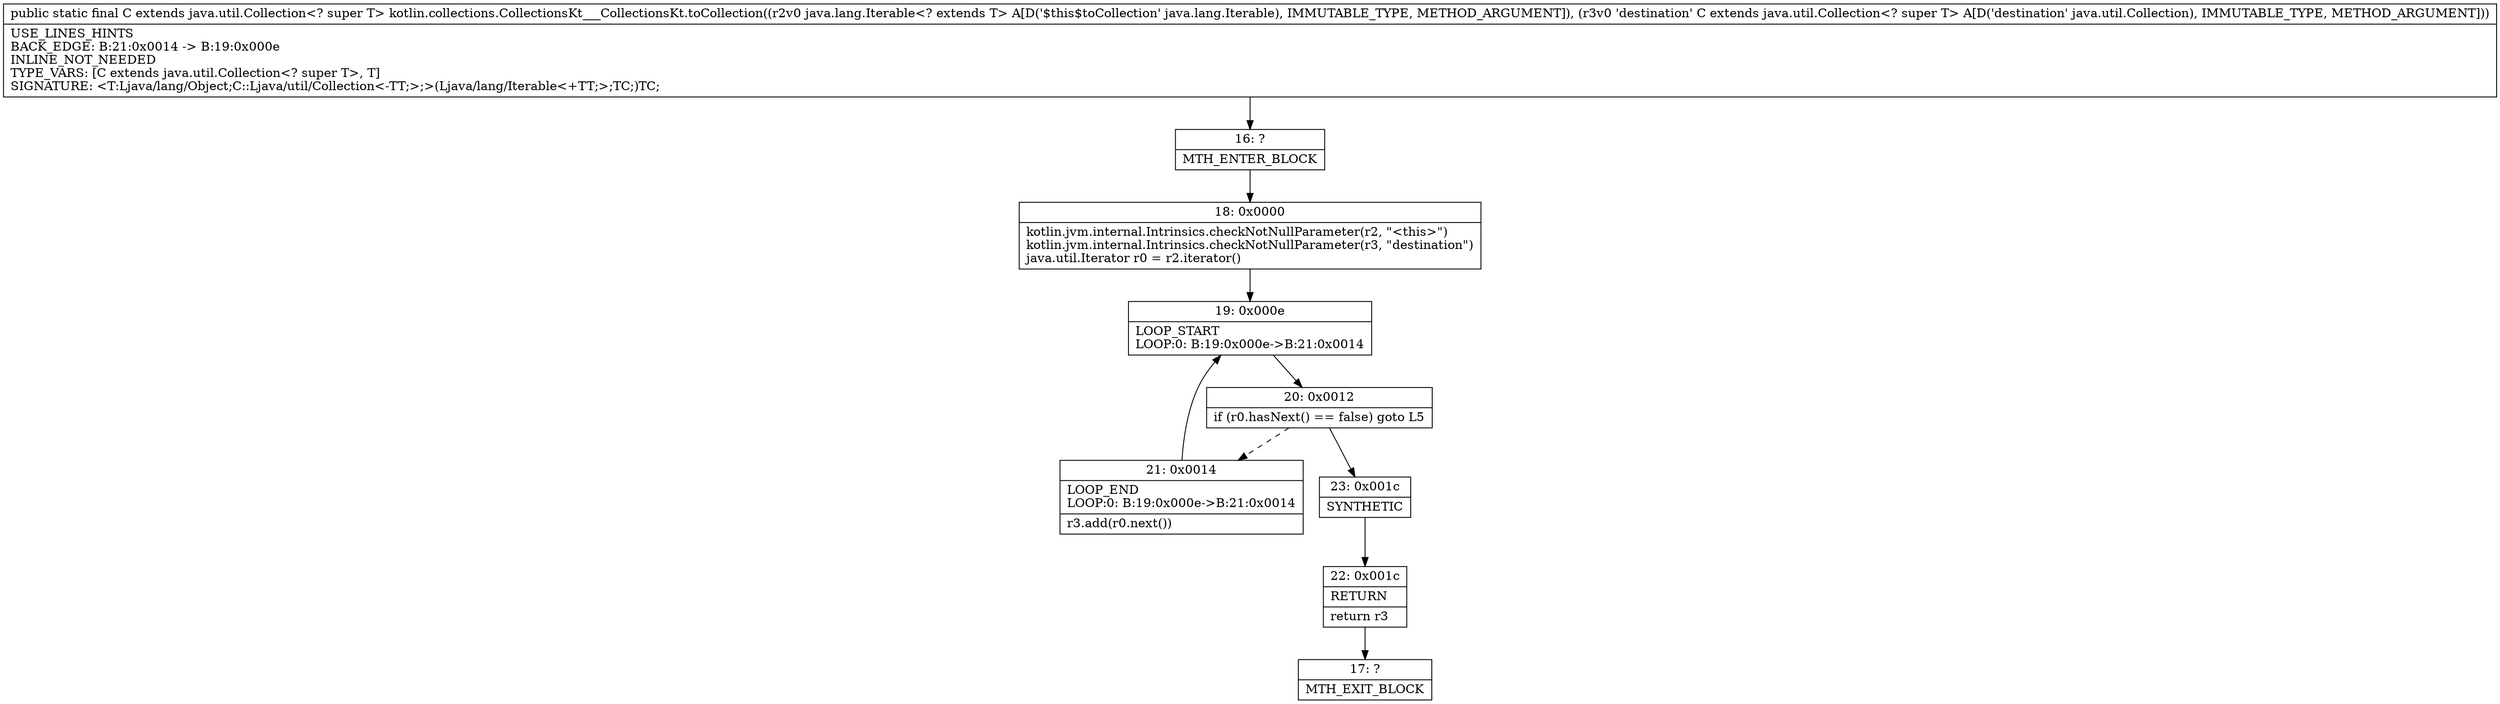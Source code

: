 digraph "CFG forkotlin.collections.CollectionsKt___CollectionsKt.toCollection(Ljava\/lang\/Iterable;Ljava\/util\/Collection;)Ljava\/util\/Collection;" {
Node_16 [shape=record,label="{16\:\ ?|MTH_ENTER_BLOCK\l}"];
Node_18 [shape=record,label="{18\:\ 0x0000|kotlin.jvm.internal.Intrinsics.checkNotNullParameter(r2, \"\<this\>\")\lkotlin.jvm.internal.Intrinsics.checkNotNullParameter(r3, \"destination\")\ljava.util.Iterator r0 = r2.iterator()\l}"];
Node_19 [shape=record,label="{19\:\ 0x000e|LOOP_START\lLOOP:0: B:19:0x000e\-\>B:21:0x0014\l}"];
Node_20 [shape=record,label="{20\:\ 0x0012|if (r0.hasNext() == false) goto L5\l}"];
Node_21 [shape=record,label="{21\:\ 0x0014|LOOP_END\lLOOP:0: B:19:0x000e\-\>B:21:0x0014\l|r3.add(r0.next())\l}"];
Node_23 [shape=record,label="{23\:\ 0x001c|SYNTHETIC\l}"];
Node_22 [shape=record,label="{22\:\ 0x001c|RETURN\l|return r3\l}"];
Node_17 [shape=record,label="{17\:\ ?|MTH_EXIT_BLOCK\l}"];
MethodNode[shape=record,label="{public static final C extends java.util.Collection\<? super T\> kotlin.collections.CollectionsKt___CollectionsKt.toCollection((r2v0 java.lang.Iterable\<? extends T\> A[D('$this$toCollection' java.lang.Iterable), IMMUTABLE_TYPE, METHOD_ARGUMENT]), (r3v0 'destination' C extends java.util.Collection\<? super T\> A[D('destination' java.util.Collection), IMMUTABLE_TYPE, METHOD_ARGUMENT]))  | USE_LINES_HINTS\lBACK_EDGE: B:21:0x0014 \-\> B:19:0x000e\lINLINE_NOT_NEEDED\lTYPE_VARS: [C extends java.util.Collection\<? super T\>, T]\lSIGNATURE: \<T:Ljava\/lang\/Object;C::Ljava\/util\/Collection\<\-TT;\>;\>(Ljava\/lang\/Iterable\<+TT;\>;TC;)TC;\l}"];
MethodNode -> Node_16;Node_16 -> Node_18;
Node_18 -> Node_19;
Node_19 -> Node_20;
Node_20 -> Node_21[style=dashed];
Node_20 -> Node_23;
Node_21 -> Node_19;
Node_23 -> Node_22;
Node_22 -> Node_17;
}

